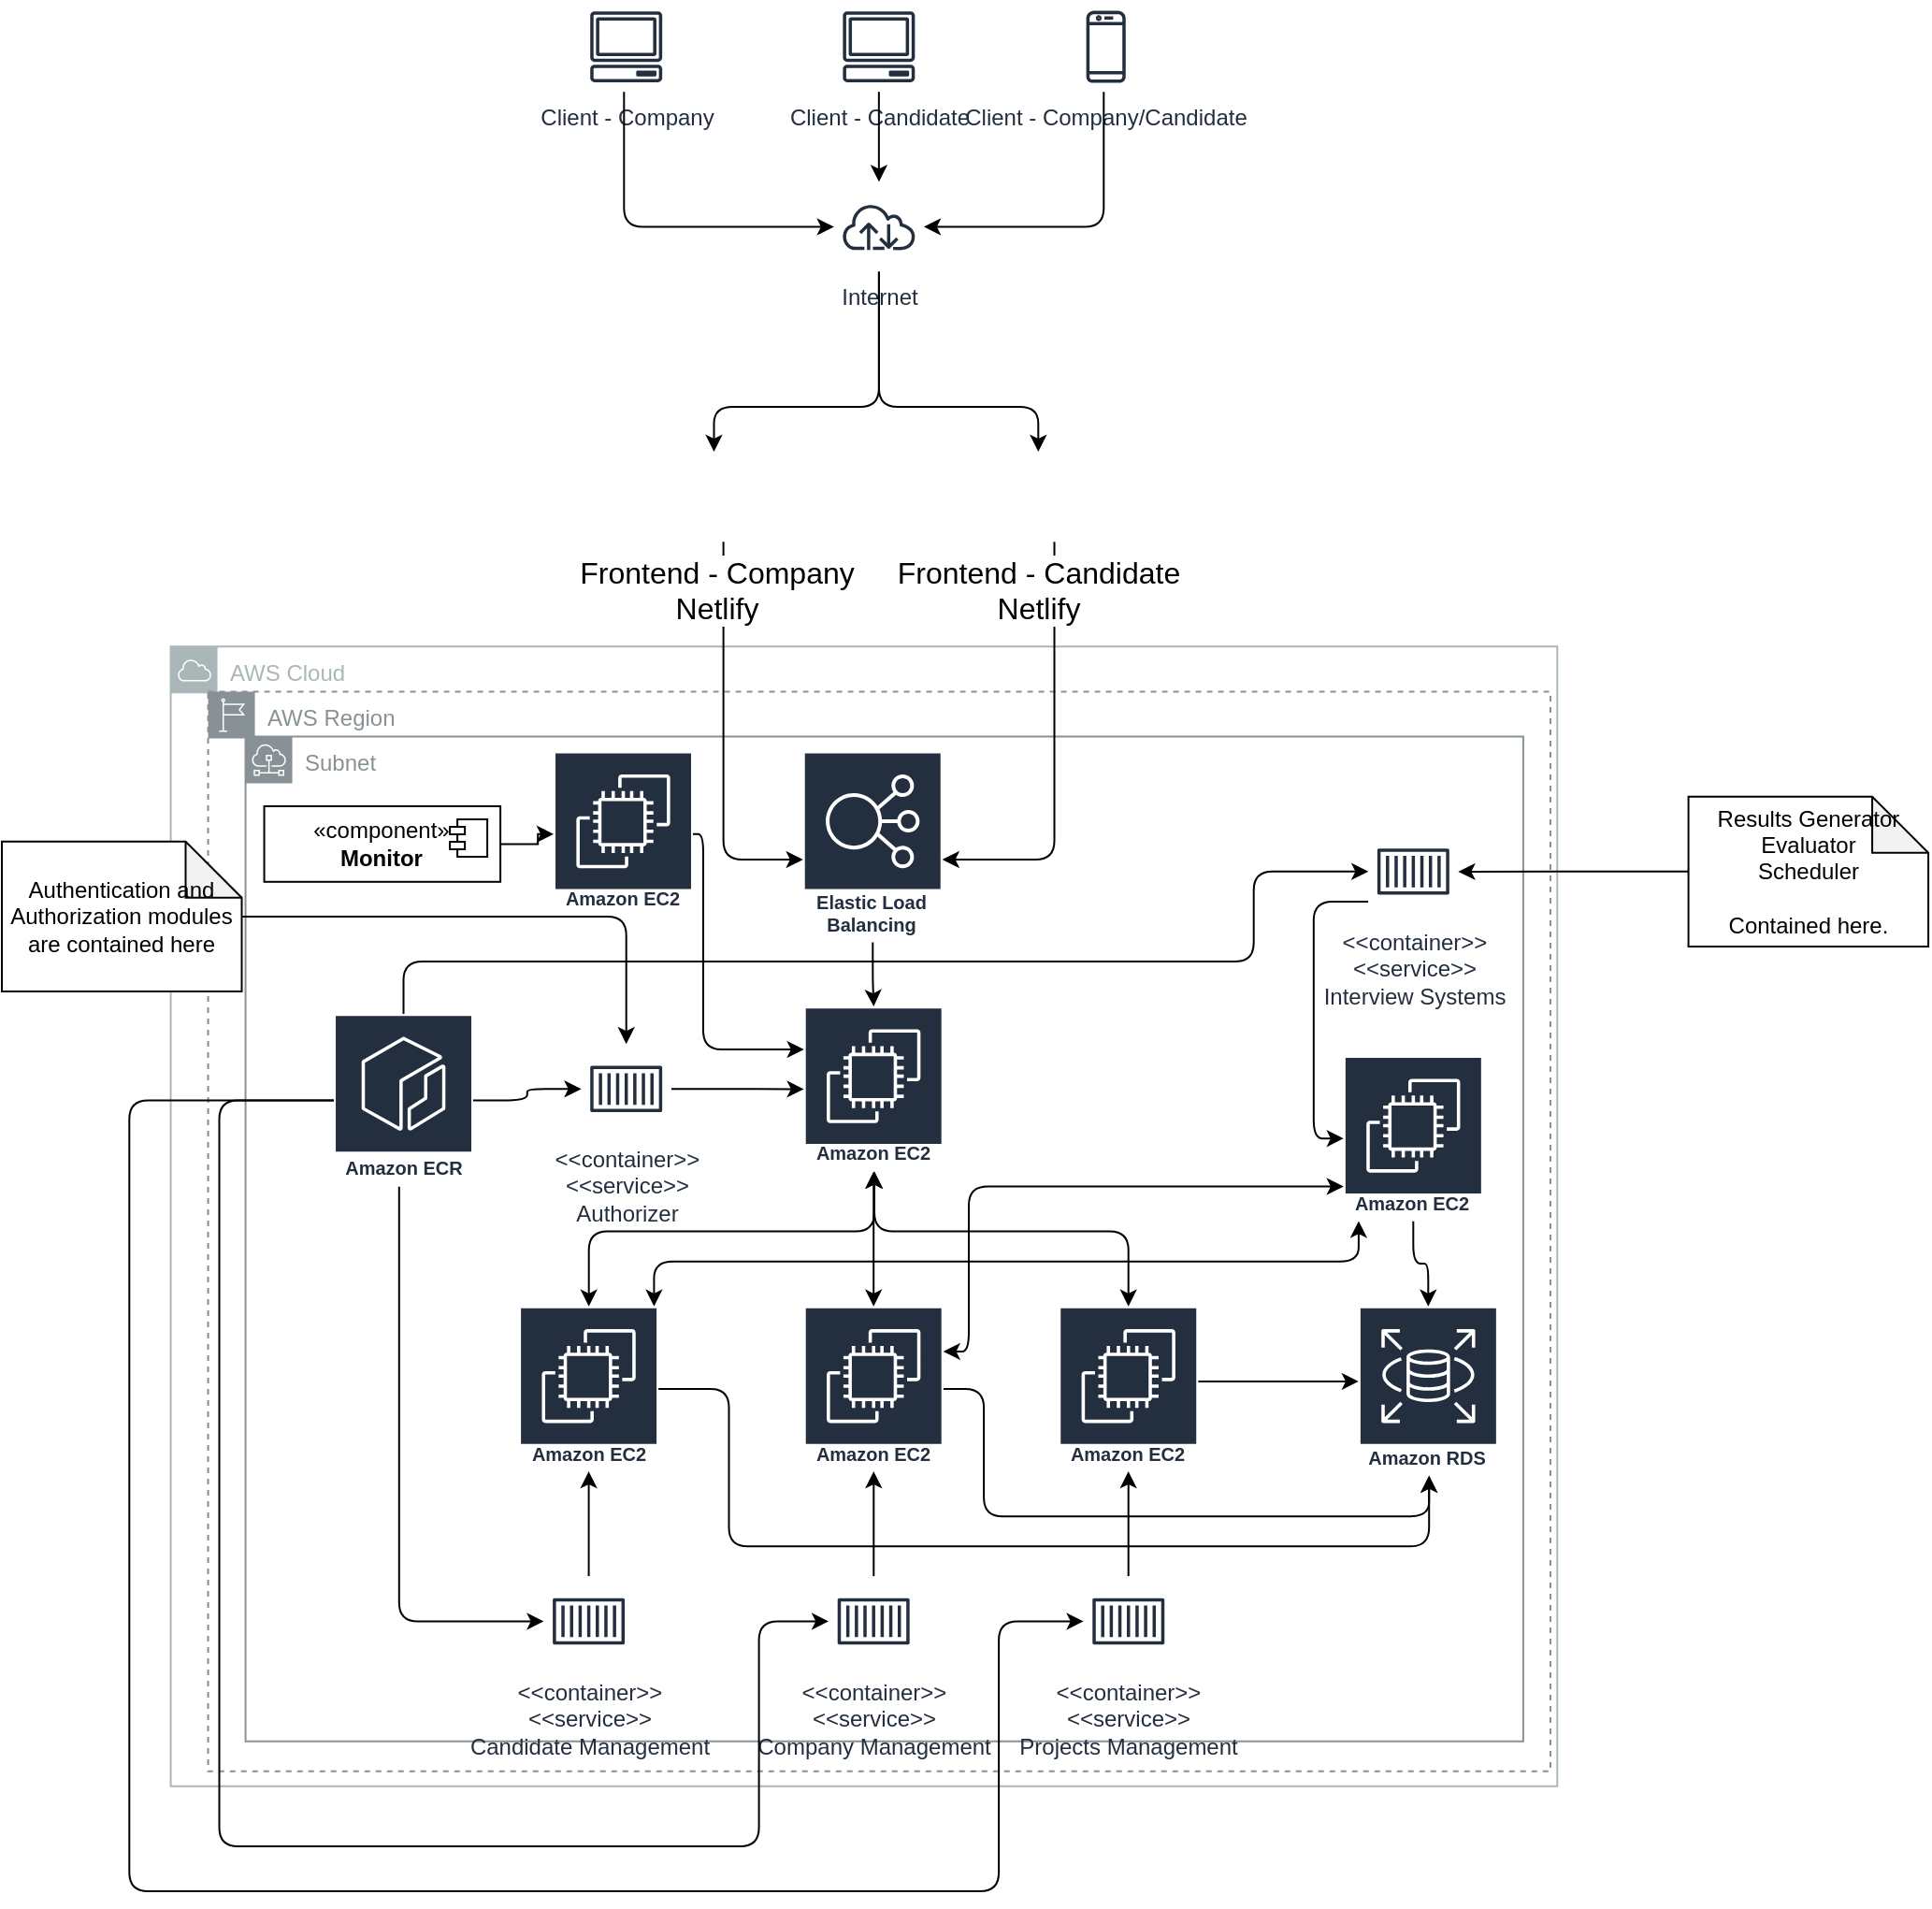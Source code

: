 <mxfile version="21.6.9" type="github">
  <diagram name="Deployment Diagram" id="iqRgRUoNd8ZWk3QaGd8S">
    <mxGraphModel dx="2311" dy="1005" grid="1" gridSize="10" guides="1" tooltips="1" connect="1" arrows="1" fold="1" page="1" pageScale="1" pageWidth="850" pageHeight="1100" math="0" shadow="0">
      <root>
        <mxCell id="0" />
        <mxCell id="1" parent="0" />
        <mxCell id="lchy_4k3PPyDHO5jT9Oi-74" value="" style="group;aspect=fixed;" parent="1" vertex="1" connectable="0">
          <mxGeometry x="-475" y="30" width="1030.04" height="1010" as="geometry" />
        </mxCell>
        <mxCell id="lchy_4k3PPyDHO5jT9Oi-39" value="" style="group" parent="lchy_4k3PPyDHO5jT9Oi-74" vertex="1" connectable="0">
          <mxGeometry x="140.278" y="200.397" width="691.37" height="753.5" as="geometry" />
        </mxCell>
        <mxCell id="lchy_4k3PPyDHO5jT9Oi-7" value="AWS Cloud" style="outlineConnect=0;gradientColor=none;html=1;whiteSpace=wrap;fontSize=12;fontStyle=0;shape=mxgraph.aws4.group;grIcon=mxgraph.aws4.group_aws_cloud;strokeColor=#AAB7B8;fillColor=none;verticalAlign=top;align=left;spacingLeft=30;fontColor=#AAB7B8;dashed=0;rounded=1;" parent="lchy_4k3PPyDHO5jT9Oi-39" vertex="1">
          <mxGeometry x="-50" y="144.29" width="741.37" height="609.21" as="geometry" />
        </mxCell>
        <mxCell id="lchy_4k3PPyDHO5jT9Oi-6" value="AWS Region" style="outlineConnect=0;gradientColor=none;html=1;whiteSpace=wrap;fontSize=12;fontStyle=0;shape=mxgraph.aws4.group;grIcon=mxgraph.aws4.group_region;strokeColor=#879196;fillColor=none;verticalAlign=top;align=left;spacingLeft=30;fontColor=#879196;dashed=1;rounded=1;" parent="lchy_4k3PPyDHO5jT9Oi-39" vertex="1">
          <mxGeometry x="-30" y="168.33" width="717.73" height="577.14" as="geometry" />
        </mxCell>
        <mxCell id="lchy_4k3PPyDHO5jT9Oi-8" value="Subnet" style="outlineConnect=0;gradientColor=none;html=1;whiteSpace=wrap;fontSize=12;fontStyle=0;shape=mxgraph.aws4.group;grIcon=mxgraph.aws4.group_subnet;strokeColor=#879196;fillColor=none;verticalAlign=top;align=left;spacingLeft=30;fontColor=#879196;dashed=0;rounded=1;" parent="lchy_4k3PPyDHO5jT9Oi-39" vertex="1">
          <mxGeometry x="-10" y="192.38" width="683.18" height="537.06" as="geometry" />
        </mxCell>
        <mxCell id="lchy_4k3PPyDHO5jT9Oi-58" style="edgeStyle=orthogonalEdgeStyle;rounded=1;orthogonalLoop=1;jettySize=auto;html=1;" parent="lchy_4k3PPyDHO5jT9Oi-39" source="lchy_4k3PPyDHO5jT9Oi-38" target="lchy_4k3PPyDHO5jT9Oi-21" edge="1">
          <mxGeometry relative="1" as="geometry">
            <Array as="points">
              <mxPoint x="248.492" y="541.071" />
              <mxPoint x="248.492" y="625.238" />
              <mxPoint x="622.834" y="625.238" />
            </Array>
          </mxGeometry>
        </mxCell>
        <mxCell id="lchy_4k3PPyDHO5jT9Oi-70" style="edgeStyle=orthogonalEdgeStyle;rounded=1;orthogonalLoop=1;jettySize=auto;html=1;startArrow=classic;startFill=1;" parent="lchy_4k3PPyDHO5jT9Oi-39" source="lchy_4k3PPyDHO5jT9Oi-38" target="lchy_4k3PPyDHO5jT9Oi-60" edge="1">
          <mxGeometry relative="1" as="geometry">
            <Array as="points">
              <mxPoint x="208.413" y="472.937" />
              <mxPoint x="585.159" y="472.937" />
            </Array>
          </mxGeometry>
        </mxCell>
        <mxCell id="lchy_4k3PPyDHO5jT9Oi-38" value="Amazon EC2&lt;br&gt;" style="outlineConnect=0;fontColor=#232F3E;gradientColor=none;strokeColor=#ffffff;fillColor=#232F3E;dashed=0;verticalLabelPosition=middle;verticalAlign=bottom;align=center;html=1;whiteSpace=wrap;fontSize=10;fontStyle=1;spacing=3;shape=mxgraph.aws4.productIcon;prIcon=mxgraph.aws4.ec2;rounded=1;" parent="lchy_4k3PPyDHO5jT9Oi-39" vertex="1">
          <mxGeometry x="136.273" y="496.984" width="74.491" height="88.175" as="geometry" />
        </mxCell>
        <mxCell id="lchy_4k3PPyDHO5jT9Oi-41" value="" style="edgeStyle=orthogonalEdgeStyle;rounded=1;orthogonalLoop=1;jettySize=auto;html=1;" parent="lchy_4k3PPyDHO5jT9Oi-39" source="lchy_4k3PPyDHO5jT9Oi-40" target="lchy_4k3PPyDHO5jT9Oi-38" edge="1">
          <mxGeometry relative="1" as="geometry" />
        </mxCell>
        <mxCell id="lchy_4k3PPyDHO5jT9Oi-40" value="&amp;lt;&amp;lt;container&amp;gt;&amp;gt;&lt;br&gt;&amp;lt;&amp;lt;service&amp;gt;&amp;gt;&lt;br&gt;Candidate Management" style="outlineConnect=0;fontColor=#232F3E;gradientColor=none;strokeColor=#232F3E;fillColor=#ffffff;dashed=0;verticalLabelPosition=bottom;verticalAlign=top;align=center;html=1;fontSize=12;fontStyle=0;aspect=fixed;shape=mxgraph.aws4.resourceIcon;resIcon=mxgraph.aws4.container_1;rounded=1;" parent="lchy_4k3PPyDHO5jT9Oi-39" vertex="1">
          <mxGeometry x="149.474" y="641.27" width="48.095" height="48.095" as="geometry" />
        </mxCell>
        <mxCell id="lchy_4k3PPyDHO5jT9Oi-57" style="edgeStyle=orthogonalEdgeStyle;rounded=1;orthogonalLoop=1;jettySize=auto;html=1;" parent="lchy_4k3PPyDHO5jT9Oi-39" source="lchy_4k3PPyDHO5jT9Oi-43" target="lchy_4k3PPyDHO5jT9Oi-21" edge="1">
          <mxGeometry relative="1" as="geometry">
            <Array as="points">
              <mxPoint x="384.762" y="541.071" />
              <mxPoint x="384.762" y="609.206" />
              <mxPoint x="622.834" y="609.206" />
            </Array>
          </mxGeometry>
        </mxCell>
        <mxCell id="lchy_4k3PPyDHO5jT9Oi-69" style="edgeStyle=orthogonalEdgeStyle;rounded=1;orthogonalLoop=1;jettySize=auto;html=1;startArrow=classic;startFill=1;" parent="lchy_4k3PPyDHO5jT9Oi-39" source="lchy_4k3PPyDHO5jT9Oi-43" target="lchy_4k3PPyDHO5jT9Oi-60" edge="1">
          <mxGeometry relative="1" as="geometry">
            <Array as="points">
              <mxPoint x="376.746" y="521.032" />
              <mxPoint x="376.746" y="432.857" />
            </Array>
          </mxGeometry>
        </mxCell>
        <mxCell id="lchy_4k3PPyDHO5jT9Oi-43" value="Amazon EC2&lt;br&gt;" style="outlineConnect=0;fontColor=#232F3E;gradientColor=none;strokeColor=#ffffff;fillColor=#232F3E;dashed=0;verticalLabelPosition=middle;verticalAlign=bottom;align=center;html=1;whiteSpace=wrap;fontSize=10;fontStyle=1;spacing=3;shape=mxgraph.aws4.productIcon;prIcon=mxgraph.aws4.ec2;rounded=1;" parent="lchy_4k3PPyDHO5jT9Oi-39" vertex="1">
          <mxGeometry x="288.575" y="496.984" width="74.491" height="88.175" as="geometry" />
        </mxCell>
        <mxCell id="lchy_4k3PPyDHO5jT9Oi-50" style="edgeStyle=orthogonalEdgeStyle;rounded=1;orthogonalLoop=1;jettySize=auto;html=1;" parent="lchy_4k3PPyDHO5jT9Oi-39" source="lchy_4k3PPyDHO5jT9Oi-44" target="lchy_4k3PPyDHO5jT9Oi-43" edge="1">
          <mxGeometry relative="1" as="geometry" />
        </mxCell>
        <mxCell id="lchy_4k3PPyDHO5jT9Oi-44" value="&amp;lt;&amp;lt;container&amp;gt;&amp;gt;&lt;br&gt;&amp;lt;&amp;lt;service&amp;gt;&amp;gt;&lt;br&gt;Company&amp;nbsp;Management" style="outlineConnect=0;fontColor=#232F3E;gradientColor=none;strokeColor=#232F3E;fillColor=#ffffff;dashed=0;verticalLabelPosition=bottom;verticalAlign=top;align=center;html=1;fontSize=12;fontStyle=0;aspect=fixed;shape=mxgraph.aws4.resourceIcon;resIcon=mxgraph.aws4.container_1;rounded=1;" parent="lchy_4k3PPyDHO5jT9Oi-39" vertex="1">
          <mxGeometry x="301.776" y="641.27" width="48.095" height="48.095" as="geometry" />
        </mxCell>
        <mxCell id="lchy_4k3PPyDHO5jT9Oi-56" style="edgeStyle=orthogonalEdgeStyle;rounded=1;orthogonalLoop=1;jettySize=auto;html=1;" parent="lchy_4k3PPyDHO5jT9Oi-39" source="lchy_4k3PPyDHO5jT9Oi-45" target="lchy_4k3PPyDHO5jT9Oi-21" edge="1">
          <mxGeometry relative="1" as="geometry">
            <Array as="points">
              <mxPoint x="521.032" y="537.063" />
              <mxPoint x="521.032" y="537.063" />
            </Array>
          </mxGeometry>
        </mxCell>
        <mxCell id="lchy_4k3PPyDHO5jT9Oi-45" value="Amazon EC2&lt;br&gt;" style="outlineConnect=0;fontColor=#232F3E;gradientColor=none;strokeColor=#ffffff;fillColor=#232F3E;dashed=0;verticalLabelPosition=middle;verticalAlign=bottom;align=center;html=1;whiteSpace=wrap;fontSize=10;fontStyle=1;spacing=3;shape=mxgraph.aws4.productIcon;prIcon=mxgraph.aws4.ec2;rounded=1;" parent="lchy_4k3PPyDHO5jT9Oi-39" vertex="1">
          <mxGeometry x="424.845" y="496.984" width="74.491" height="88.175" as="geometry" />
        </mxCell>
        <mxCell id="lchy_4k3PPyDHO5jT9Oi-51" style="edgeStyle=orthogonalEdgeStyle;rounded=1;orthogonalLoop=1;jettySize=auto;html=1;" parent="lchy_4k3PPyDHO5jT9Oi-39" source="lchy_4k3PPyDHO5jT9Oi-46" target="lchy_4k3PPyDHO5jT9Oi-45" edge="1">
          <mxGeometry relative="1" as="geometry" />
        </mxCell>
        <mxCell id="lchy_4k3PPyDHO5jT9Oi-46" value="&amp;lt;&amp;lt;container&amp;gt;&amp;gt;&lt;br&gt;&amp;lt;&amp;lt;service&amp;gt;&amp;gt;&lt;br&gt;Projects Management" style="outlineConnect=0;fontColor=#232F3E;gradientColor=none;strokeColor=#232F3E;fillColor=#ffffff;dashed=0;verticalLabelPosition=bottom;verticalAlign=top;align=center;html=1;fontSize=12;fontStyle=0;aspect=fixed;shape=mxgraph.aws4.resourceIcon;resIcon=mxgraph.aws4.container_1;rounded=1;" parent="lchy_4k3PPyDHO5jT9Oi-39" vertex="1">
          <mxGeometry x="438.045" y="641.27" width="48.095" height="48.095" as="geometry" />
        </mxCell>
        <mxCell id="lchy_4k3PPyDHO5jT9Oi-21" value="Amazon RDS" style="outlineConnect=0;fontColor=#232F3E;gradientColor=none;strokeColor=#ffffff;fillColor=#232F3E;dashed=0;verticalLabelPosition=middle;verticalAlign=bottom;align=center;html=1;whiteSpace=wrap;fontSize=10;fontStyle=1;spacing=3;shape=mxgraph.aws4.productIcon;prIcon=mxgraph.aws4.rds;rounded=1;" parent="lchy_4k3PPyDHO5jT9Oi-39" vertex="1">
          <mxGeometry x="585.159" y="496.984" width="74.492" height="90.475" as="geometry" />
        </mxCell>
        <mxCell id="lchy_4k3PPyDHO5jT9Oi-72" style="edgeStyle=orthogonalEdgeStyle;rounded=1;orthogonalLoop=1;jettySize=auto;html=1;" parent="lchy_4k3PPyDHO5jT9Oi-39" source="lchy_4k3PPyDHO5jT9Oi-60" target="lchy_4k3PPyDHO5jT9Oi-21" edge="1">
          <mxGeometry relative="1" as="geometry" />
        </mxCell>
        <mxCell id="lchy_4k3PPyDHO5jT9Oi-60" value="Amazon EC2&lt;br&gt;" style="outlineConnect=0;fontColor=#232F3E;gradientColor=none;strokeColor=#ffffff;fillColor=#232F3E;dashed=0;verticalLabelPosition=middle;verticalAlign=bottom;align=center;html=1;whiteSpace=wrap;fontSize=10;fontStyle=1;spacing=3;shape=mxgraph.aws4.productIcon;prIcon=mxgraph.aws4.ec2;rounded=1;" parent="lchy_4k3PPyDHO5jT9Oi-39" vertex="1">
          <mxGeometry x="577.146" y="363.119" width="74.491" height="88.175" as="geometry" />
        </mxCell>
        <mxCell id="lchy_4k3PPyDHO5jT9Oi-66" style="edgeStyle=orthogonalEdgeStyle;rounded=1;orthogonalLoop=1;jettySize=auto;html=1;" parent="lchy_4k3PPyDHO5jT9Oi-39" source="lchy_4k3PPyDHO5jT9Oi-61" target="lchy_4k3PPyDHO5jT9Oi-60" edge="1">
          <mxGeometry relative="1" as="geometry">
            <Array as="points">
              <mxPoint x="561.111" y="280.556" />
              <mxPoint x="561.111" y="407.206" />
            </Array>
          </mxGeometry>
        </mxCell>
        <mxCell id="lchy_4k3PPyDHO5jT9Oi-61" value="&amp;lt;&amp;lt;container&amp;gt;&amp;gt;&lt;br&gt;&amp;lt;&amp;lt;service&amp;gt;&amp;gt;&lt;br&gt;Interview Systems" style="outlineConnect=0;fontColor=#232F3E;gradientColor=none;strokeColor=#232F3E;fillColor=#ffffff;dashed=0;verticalLabelPosition=bottom;verticalAlign=top;align=center;html=1;fontSize=12;fontStyle=0;aspect=fixed;shape=mxgraph.aws4.resourceIcon;resIcon=mxgraph.aws4.container_1;rounded=1;" parent="lchy_4k3PPyDHO5jT9Oi-39" vertex="1">
          <mxGeometry x="590.347" y="240.476" width="48.095" height="48.095" as="geometry" />
        </mxCell>
        <mxCell id="IfhA9wzCnLh_27aaZm8p-1" value="Amazon EC2&lt;br&gt;" style="outlineConnect=0;fontColor=#232F3E;gradientColor=none;strokeColor=#ffffff;fillColor=#232F3E;dashed=0;verticalLabelPosition=middle;verticalAlign=bottom;align=center;html=1;whiteSpace=wrap;fontSize=10;fontStyle=1;spacing=3;shape=mxgraph.aws4.productIcon;prIcon=mxgraph.aws4.ec2;rounded=1;" vertex="1" parent="lchy_4k3PPyDHO5jT9Oi-39">
          <mxGeometry x="154.725" y="200.397" width="74.491" height="88.175" as="geometry" />
        </mxCell>
        <mxCell id="IfhA9wzCnLh_27aaZm8p-5" style="edgeStyle=orthogonalEdgeStyle;rounded=0;orthogonalLoop=1;jettySize=auto;html=1;exitX=1;exitY=0.5;exitDx=0;exitDy=0;" edge="1" parent="lchy_4k3PPyDHO5jT9Oi-39" source="IfhA9wzCnLh_27aaZm8p-3" target="IfhA9wzCnLh_27aaZm8p-1">
          <mxGeometry relative="1" as="geometry" />
        </mxCell>
        <mxCell id="IfhA9wzCnLh_27aaZm8p-3" value="«component»&lt;br&gt;&lt;b&gt;Monitor&lt;br&gt;&lt;/b&gt;" style="html=1;dropTarget=0;whiteSpace=wrap;" vertex="1" parent="lchy_4k3PPyDHO5jT9Oi-39">
          <mxGeometry y="229.6" width="126.27" height="40.4" as="geometry" />
        </mxCell>
        <mxCell id="IfhA9wzCnLh_27aaZm8p-4" value="" style="shape=module;jettyWidth=8;jettyHeight=4;" vertex="1" parent="IfhA9wzCnLh_27aaZm8p-3">
          <mxGeometry x="1" width="20" height="20" relative="1" as="geometry">
            <mxPoint x="-27" y="7" as="offset" />
          </mxGeometry>
        </mxCell>
        <mxCell id="1KZvUayToTeSjLN-kN41-1" value="Client - Candidate" style="outlineConnect=0;fontColor=#232F3E;gradientColor=none;strokeColor=#232F3E;fillColor=#ffffff;dashed=0;verticalLabelPosition=bottom;verticalAlign=top;align=center;html=1;fontSize=12;fontStyle=0;aspect=fixed;shape=mxgraph.aws4.resourceIcon;resIcon=mxgraph.aws4.client;rounded=1;" parent="lchy_4k3PPyDHO5jT9Oi-74" vertex="1">
          <mxGeometry x="444.881" width="48.095" height="48.095" as="geometry" />
        </mxCell>
        <mxCell id="1KZvUayToTeSjLN-kN41-2" value="Client - Company/Candidate" style="outlineConnect=0;fontColor=#232F3E;gradientColor=none;strokeColor=#232F3E;fillColor=#ffffff;dashed=0;verticalLabelPosition=bottom;verticalAlign=top;align=center;html=1;fontSize=12;fontStyle=0;aspect=fixed;shape=mxgraph.aws4.resourceIcon;resIcon=mxgraph.aws4.mobile_client;rounded=1;" parent="lchy_4k3PPyDHO5jT9Oi-74" vertex="1">
          <mxGeometry x="566.298" width="48.095" height="48.095" as="geometry" />
        </mxCell>
        <mxCell id="1KZvUayToTeSjLN-kN41-3" value="Client - Company" style="outlineConnect=0;fontColor=#232F3E;gradientColor=none;strokeColor=#232F3E;fillColor=#ffffff;dashed=0;verticalLabelPosition=bottom;verticalAlign=top;align=center;html=1;fontSize=12;fontStyle=0;aspect=fixed;shape=mxgraph.aws4.resourceIcon;resIcon=mxgraph.aws4.client;rounded=1;" parent="lchy_4k3PPyDHO5jT9Oi-74" vertex="1">
          <mxGeometry x="309.79" width="48.095" height="48.095" as="geometry" />
        </mxCell>
        <mxCell id="lchy_4k3PPyDHO5jT9Oi-3" value="" style="edgeStyle=orthogonalEdgeStyle;rounded=1;orthogonalLoop=1;jettySize=auto;html=1;startArrow=classic;startFill=1;endArrow=none;endFill=0;" parent="lchy_4k3PPyDHO5jT9Oi-74" source="lchy_4k3PPyDHO5jT9Oi-2" target="1KZvUayToTeSjLN-kN41-1" edge="1">
          <mxGeometry relative="1" as="geometry" />
        </mxCell>
        <mxCell id="lchy_4k3PPyDHO5jT9Oi-2" value="Internet" style="outlineConnect=0;fontColor=#232F3E;gradientColor=none;strokeColor=#232F3E;fillColor=#ffffff;dashed=0;verticalLabelPosition=bottom;verticalAlign=top;align=center;html=1;fontSize=12;fontStyle=0;aspect=fixed;shape=mxgraph.aws4.resourceIcon;resIcon=mxgraph.aws4.internet;rounded=1;" parent="lchy_4k3PPyDHO5jT9Oi-74" vertex="1">
          <mxGeometry x="444.881" y="96.19" width="48.095" height="48.095" as="geometry" />
        </mxCell>
        <mxCell id="lchy_4k3PPyDHO5jT9Oi-5" style="edgeStyle=orthogonalEdgeStyle;rounded=1;orthogonalLoop=1;jettySize=auto;html=1;" parent="lchy_4k3PPyDHO5jT9Oi-74" source="1KZvUayToTeSjLN-kN41-2" target="lchy_4k3PPyDHO5jT9Oi-2" edge="1">
          <mxGeometry relative="1" as="geometry">
            <Array as="points">
              <mxPoint x="589.167" y="120.238" />
            </Array>
          </mxGeometry>
        </mxCell>
        <mxCell id="lchy_4k3PPyDHO5jT9Oi-4" style="edgeStyle=orthogonalEdgeStyle;rounded=1;orthogonalLoop=1;jettySize=auto;html=1;" parent="lchy_4k3PPyDHO5jT9Oi-74" source="1KZvUayToTeSjLN-kN41-3" target="lchy_4k3PPyDHO5jT9Oi-2" edge="1">
          <mxGeometry relative="1" as="geometry">
            <Array as="points">
              <mxPoint x="332.659" y="120.238" />
            </Array>
          </mxGeometry>
        </mxCell>
        <mxCell id="lchy_4k3PPyDHO5jT9Oi-25" style="edgeStyle=orthogonalEdgeStyle;rounded=1;orthogonalLoop=1;jettySize=auto;html=1;endArrow=none;endFill=0;startArrow=classic;startFill=1;" parent="lchy_4k3PPyDHO5jT9Oi-74" source="lchy_4k3PPyDHO5jT9Oi-19" target="lchy_4k3PPyDHO5jT9Oi-2" edge="1">
          <mxGeometry relative="1" as="geometry">
            <Array as="points">
              <mxPoint x="380.754" y="216.429" />
              <mxPoint x="468.929" y="216.429" />
            </Array>
          </mxGeometry>
        </mxCell>
        <mxCell id="lchy_4k3PPyDHO5jT9Oi-26" style="edgeStyle=orthogonalEdgeStyle;rounded=1;orthogonalLoop=1;jettySize=auto;html=1;startArrow=classic;startFill=1;endArrow=none;endFill=0;" parent="lchy_4k3PPyDHO5jT9Oi-74" source="lchy_4k3PPyDHO5jT9Oi-22" target="lchy_4k3PPyDHO5jT9Oi-2" edge="1">
          <mxGeometry relative="1" as="geometry">
            <Array as="points">
              <mxPoint x="553.897" y="216.429" />
              <mxPoint x="468.929" y="216.429" />
            </Array>
          </mxGeometry>
        </mxCell>
        <mxCell id="lchy_4k3PPyDHO5jT9Oi-36" value="Authentication and Authorization modules are contained here" style="shape=note;whiteSpace=wrap;html=1;backgroundOutline=1;darkOpacity=0.05;rounded=1;" parent="lchy_4k3PPyDHO5jT9Oi-74" vertex="1">
          <mxGeometry y="448.889" width="128.254" height="80.159" as="geometry" />
        </mxCell>
        <mxCell id="lchy_4k3PPyDHO5jT9Oi-42" style="edgeStyle=orthogonalEdgeStyle;rounded=1;orthogonalLoop=1;jettySize=auto;html=1;" parent="lchy_4k3PPyDHO5jT9Oi-74" source="lchy_4k3PPyDHO5jT9Oi-17" target="lchy_4k3PPyDHO5jT9Oi-40" edge="1">
          <mxGeometry relative="1" as="geometry">
            <Array as="points">
              <mxPoint x="212.421" y="865.714" />
            </Array>
          </mxGeometry>
        </mxCell>
        <mxCell id="lchy_4k3PPyDHO5jT9Oi-54" style="edgeStyle=orthogonalEdgeStyle;rounded=1;orthogonalLoop=1;jettySize=auto;html=1;" parent="lchy_4k3PPyDHO5jT9Oi-74" source="lchy_4k3PPyDHO5jT9Oi-17" target="lchy_4k3PPyDHO5jT9Oi-44" edge="1">
          <mxGeometry relative="1" as="geometry">
            <Array as="points">
              <mxPoint x="116.23" y="587.563" />
              <mxPoint x="116.23" y="985.952" />
              <mxPoint x="404.802" y="985.952" />
              <mxPoint x="404.802" y="865.714" />
            </Array>
          </mxGeometry>
        </mxCell>
        <mxCell id="lchy_4k3PPyDHO5jT9Oi-55" style="edgeStyle=orthogonalEdgeStyle;rounded=1;orthogonalLoop=1;jettySize=auto;html=1;" parent="lchy_4k3PPyDHO5jT9Oi-74" source="lchy_4k3PPyDHO5jT9Oi-17" target="lchy_4k3PPyDHO5jT9Oi-46" edge="1">
          <mxGeometry relative="1" as="geometry">
            <Array as="points">
              <mxPoint x="68.135" y="587.563" />
              <mxPoint x="68.135" y="1010.0" />
              <mxPoint x="533.056" y="1010.0" />
              <mxPoint x="533.056" y="865.714" />
            </Array>
          </mxGeometry>
        </mxCell>
        <mxCell id="lchy_4k3PPyDHO5jT9Oi-67" style="edgeStyle=orthogonalEdgeStyle;rounded=1;orthogonalLoop=1;jettySize=auto;html=1;" parent="lchy_4k3PPyDHO5jT9Oi-74" source="lchy_4k3PPyDHO5jT9Oi-17" target="lchy_4k3PPyDHO5jT9Oi-61" edge="1">
          <mxGeometry relative="1" as="geometry">
            <Array as="points">
              <mxPoint x="214.825" y="513.016" />
              <mxPoint x="669.326" y="513.016" />
              <mxPoint x="669.326" y="464.921" />
            </Array>
          </mxGeometry>
        </mxCell>
        <mxCell id="lchy_4k3PPyDHO5jT9Oi-17" value="Amazon ECR" style="outlineConnect=0;fontColor=#232F3E;gradientColor=none;strokeColor=#ffffff;fillColor=#232F3E;dashed=0;verticalLabelPosition=middle;verticalAlign=bottom;align=center;html=1;whiteSpace=wrap;fontSize=10;fontStyle=1;spacing=3;shape=mxgraph.aws4.productIcon;prIcon=mxgraph.aws4.ecr;rounded=1;" parent="lchy_4k3PPyDHO5jT9Oi-74" vertex="1">
          <mxGeometry x="177.52" y="541.071" width="74.492" height="92.183" as="geometry" />
        </mxCell>
        <mxCell id="lchy_4k3PPyDHO5jT9Oi-20" value="Elastic Load Balancing" style="outlineConnect=0;fontColor=#232F3E;gradientColor=none;strokeColor=#ffffff;fillColor=#232F3E;dashed=0;verticalLabelPosition=middle;verticalAlign=bottom;align=center;html=1;whiteSpace=wrap;fontSize=10;fontStyle=1;spacing=3;shape=mxgraph.aws4.productIcon;prIcon=mxgraph.aws4.elastic_load_balancing;rounded=1;" parent="lchy_4k3PPyDHO5jT9Oi-74" vertex="1">
          <mxGeometry x="428.368" y="400.794" width="74.492" height="101.906" as="geometry" />
        </mxCell>
        <mxCell id="lchy_4k3PPyDHO5jT9Oi-28" style="edgeStyle=orthogonalEdgeStyle;rounded=1;orthogonalLoop=1;jettySize=auto;html=1;" parent="lchy_4k3PPyDHO5jT9Oi-74" source="lchy_4k3PPyDHO5jT9Oi-19" target="lchy_4k3PPyDHO5jT9Oi-20" edge="1">
          <mxGeometry relative="1" as="geometry">
            <Array as="points">
              <mxPoint x="385.823" y="458.508" />
            </Array>
          </mxGeometry>
        </mxCell>
        <mxCell id="lchy_4k3PPyDHO5jT9Oi-19" value="Frontend - Company&lt;br&gt;Netlify" style="shape=image;html=1;verticalAlign=top;verticalLabelPosition=bottom;labelBackgroundColor=#ffffff;imageAspect=0;aspect=fixed;image=https://cdn2.iconfinder.com/data/icons/boxicons-logos/24/bxl-netlify-128.png;fontSize=16;rounded=1;" parent="lchy_4k3PPyDHO5jT9Oi-74" vertex="1">
          <mxGeometry x="357.889" y="240.476" width="48.095" height="48.095" as="geometry" />
        </mxCell>
        <mxCell id="lchy_4k3PPyDHO5jT9Oi-27" style="edgeStyle=orthogonalEdgeStyle;rounded=1;orthogonalLoop=1;jettySize=auto;html=1;" parent="lchy_4k3PPyDHO5jT9Oi-74" source="lchy_4k3PPyDHO5jT9Oi-22" target="lchy_4k3PPyDHO5jT9Oi-20" edge="1">
          <mxGeometry relative="1" as="geometry">
            <Array as="points">
              <mxPoint x="562.739" y="458.508" />
            </Array>
          </mxGeometry>
        </mxCell>
        <mxCell id="lchy_4k3PPyDHO5jT9Oi-22" value="Frontend - Candidate&lt;br&gt;Netlify" style="shape=image;html=1;verticalAlign=top;verticalLabelPosition=bottom;labelBackgroundColor=#ffffff;imageAspect=0;aspect=fixed;image=https://cdn2.iconfinder.com/data/icons/boxicons-logos/24/bxl-netlify-128.png;fontSize=16;rounded=1;" parent="lchy_4k3PPyDHO5jT9Oi-74" vertex="1">
          <mxGeometry x="530.149" y="240.476" width="48.095" height="48.095" as="geometry" />
        </mxCell>
        <mxCell id="lchy_4k3PPyDHO5jT9Oi-47" style="edgeStyle=orthogonalEdgeStyle;rounded=1;orthogonalLoop=1;jettySize=auto;html=1;startArrow=classic;startFill=1;" parent="lchy_4k3PPyDHO5jT9Oi-74" source="lchy_4k3PPyDHO5jT9Oi-14" target="lchy_4k3PPyDHO5jT9Oi-43" edge="1">
          <mxGeometry relative="1" as="geometry" />
        </mxCell>
        <mxCell id="lchy_4k3PPyDHO5jT9Oi-14" value="Amazon EC2&lt;br&gt;" style="outlineConnect=0;fontColor=#232F3E;gradientColor=none;strokeColor=#ffffff;fillColor=#232F3E;dashed=0;verticalLabelPosition=middle;verticalAlign=bottom;align=center;html=1;whiteSpace=wrap;fontSize=10;fontStyle=1;spacing=3;shape=mxgraph.aws4.productIcon;prIcon=mxgraph.aws4.ec2;rounded=1;" parent="lchy_4k3PPyDHO5jT9Oi-74" vertex="1">
          <mxGeometry x="428.853" y="537.063" width="74.491" height="88.175" as="geometry" />
        </mxCell>
        <mxCell id="lchy_4k3PPyDHO5jT9Oi-34" value="" style="edgeStyle=orthogonalEdgeStyle;rounded=1;orthogonalLoop=1;jettySize=auto;html=1;" parent="lchy_4k3PPyDHO5jT9Oi-74" source="lchy_4k3PPyDHO5jT9Oi-20" target="lchy_4k3PPyDHO5jT9Oi-14" edge="1">
          <mxGeometry relative="1" as="geometry" />
        </mxCell>
        <mxCell id="lchy_4k3PPyDHO5jT9Oi-32" style="edgeStyle=orthogonalEdgeStyle;rounded=1;orthogonalLoop=1;jettySize=auto;html=1;" parent="lchy_4k3PPyDHO5jT9Oi-74" source="lchy_4k3PPyDHO5jT9Oi-16" target="lchy_4k3PPyDHO5jT9Oi-14" edge="1">
          <mxGeometry relative="1" as="geometry" />
        </mxCell>
        <mxCell id="lchy_4k3PPyDHO5jT9Oi-16" value="&amp;lt;&amp;lt;container&amp;gt;&amp;gt;&lt;br&gt;&amp;lt;&amp;lt;service&amp;gt;&amp;gt;&lt;br&gt;Authorizer" style="outlineConnect=0;fontColor=#232F3E;gradientColor=none;strokeColor=#232F3E;fillColor=#ffffff;dashed=0;verticalLabelPosition=bottom;verticalAlign=top;align=center;html=1;fontSize=12;fontStyle=0;aspect=fixed;shape=mxgraph.aws4.resourceIcon;resIcon=mxgraph.aws4.container_1;rounded=1;" parent="lchy_4k3PPyDHO5jT9Oi-74" vertex="1">
          <mxGeometry x="309.791" y="557.103" width="48.095" height="48.095" as="geometry" />
        </mxCell>
        <mxCell id="lchy_4k3PPyDHO5jT9Oi-37" style="edgeStyle=orthogonalEdgeStyle;rounded=1;orthogonalLoop=1;jettySize=auto;html=1;" parent="lchy_4k3PPyDHO5jT9Oi-74" source="lchy_4k3PPyDHO5jT9Oi-36" target="lchy_4k3PPyDHO5jT9Oi-16" edge="1">
          <mxGeometry relative="1" as="geometry" />
        </mxCell>
        <mxCell id="lchy_4k3PPyDHO5jT9Oi-48" style="edgeStyle=orthogonalEdgeStyle;rounded=1;orthogonalLoop=1;jettySize=auto;html=1;startArrow=classic;startFill=1;" parent="lchy_4k3PPyDHO5jT9Oi-74" source="lchy_4k3PPyDHO5jT9Oi-45" target="lchy_4k3PPyDHO5jT9Oi-14" edge="1">
          <mxGeometry relative="1" as="geometry">
            <Array as="points">
              <mxPoint x="602.794" y="657.302" />
              <mxPoint x="466.524" y="657.302" />
            </Array>
          </mxGeometry>
        </mxCell>
        <mxCell id="lchy_4k3PPyDHO5jT9Oi-33" style="edgeStyle=orthogonalEdgeStyle;rounded=1;orthogonalLoop=1;jettySize=auto;html=1;" parent="lchy_4k3PPyDHO5jT9Oi-74" source="lchy_4k3PPyDHO5jT9Oi-17" target="lchy_4k3PPyDHO5jT9Oi-16" edge="1">
          <mxGeometry relative="1" as="geometry" />
        </mxCell>
        <mxCell id="lchy_4k3PPyDHO5jT9Oi-49" style="edgeStyle=orthogonalEdgeStyle;rounded=1;orthogonalLoop=1;jettySize=auto;html=1;startArrow=classic;startFill=1;" parent="lchy_4k3PPyDHO5jT9Oi-74" source="lchy_4k3PPyDHO5jT9Oi-38" target="lchy_4k3PPyDHO5jT9Oi-14" edge="1">
          <mxGeometry relative="1" as="geometry">
            <Array as="points">
              <mxPoint x="314.222" y="657.302" />
              <mxPoint x="466.524" y="657.302" />
            </Array>
          </mxGeometry>
        </mxCell>
        <mxCell id="lchy_4k3PPyDHO5jT9Oi-65" style="edgeStyle=orthogonalEdgeStyle;rounded=1;orthogonalLoop=1;jettySize=auto;html=1;" parent="lchy_4k3PPyDHO5jT9Oi-74" source="lchy_4k3PPyDHO5jT9Oi-62" target="lchy_4k3PPyDHO5jT9Oi-61" edge="1">
          <mxGeometry relative="1" as="geometry" />
        </mxCell>
        <mxCell id="lchy_4k3PPyDHO5jT9Oi-62" value="Results Generator&lt;br&gt;Evaluator&lt;br&gt;Scheduler&lt;br&gt;&lt;br&gt;Contained here." style="shape=note;whiteSpace=wrap;html=1;backgroundOutline=1;darkOpacity=0.05;rounded=1;" parent="lchy_4k3PPyDHO5jT9Oi-74" vertex="1">
          <mxGeometry x="901.786" y="424.841" width="128.254" height="80.159" as="geometry" />
        </mxCell>
        <mxCell id="IfhA9wzCnLh_27aaZm8p-6" style="edgeStyle=orthogonalEdgeStyle;orthogonalLoop=1;jettySize=auto;html=1;rounded=1;" edge="1" parent="lchy_4k3PPyDHO5jT9Oi-74" source="IfhA9wzCnLh_27aaZm8p-1" target="lchy_4k3PPyDHO5jT9Oi-14">
          <mxGeometry relative="1" as="geometry">
            <Array as="points">
              <mxPoint x="375" y="445" />
              <mxPoint x="375" y="560" />
            </Array>
          </mxGeometry>
        </mxCell>
      </root>
    </mxGraphModel>
  </diagram>
</mxfile>
